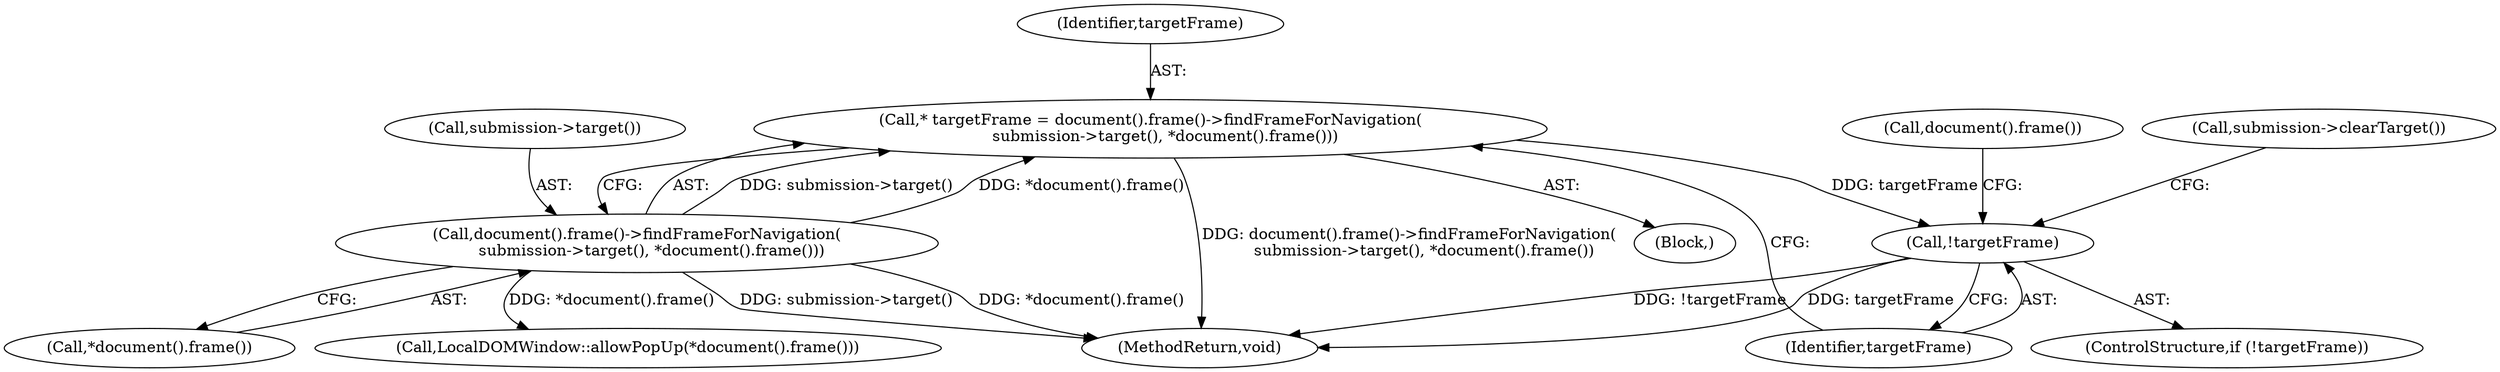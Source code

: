 digraph "0_Chrome_4ac4aff49c4c539bce6d8a0d8800c01324bb6bc0@pointer" {
"1000147" [label="(Call,* targetFrame = document().frame()->findFrameForNavigation(\n      submission->target(), *document().frame()))"];
"1000149" [label="(Call,document().frame()->findFrameForNavigation(\n      submission->target(), *document().frame()))"];
"1000154" [label="(Call,!targetFrame)"];
"1000162" [label="(Call,document().frame())"];
"1000150" [label="(Call,submission->target())"];
"1000148" [label="(Identifier,targetFrame)"];
"1000149" [label="(Call,document().frame()->findFrameForNavigation(\n      submission->target(), *document().frame()))"];
"1000203" [label="(MethodReturn,void)"];
"1000155" [label="(Identifier,targetFrame)"];
"1000160" [label="(Call,LocalDOMWindow::allowPopUp(*document().frame()))"];
"1000154" [label="(Call,!targetFrame)"];
"1000171" [label="(Call,submission->clearTarget())"];
"1000153" [label="(ControlStructure,if (!targetFrame))"];
"1000102" [label="(Block,)"];
"1000151" [label="(Call,*document().frame())"];
"1000147" [label="(Call,* targetFrame = document().frame()->findFrameForNavigation(\n      submission->target(), *document().frame()))"];
"1000147" -> "1000102"  [label="AST: "];
"1000147" -> "1000149"  [label="CFG: "];
"1000148" -> "1000147"  [label="AST: "];
"1000149" -> "1000147"  [label="AST: "];
"1000155" -> "1000147"  [label="CFG: "];
"1000147" -> "1000203"  [label="DDG: document().frame()->findFrameForNavigation(\n      submission->target(), *document().frame())"];
"1000149" -> "1000147"  [label="DDG: submission->target()"];
"1000149" -> "1000147"  [label="DDG: *document().frame()"];
"1000147" -> "1000154"  [label="DDG: targetFrame"];
"1000149" -> "1000151"  [label="CFG: "];
"1000150" -> "1000149"  [label="AST: "];
"1000151" -> "1000149"  [label="AST: "];
"1000149" -> "1000203"  [label="DDG: submission->target()"];
"1000149" -> "1000203"  [label="DDG: *document().frame()"];
"1000149" -> "1000160"  [label="DDG: *document().frame()"];
"1000154" -> "1000153"  [label="AST: "];
"1000154" -> "1000155"  [label="CFG: "];
"1000155" -> "1000154"  [label="AST: "];
"1000162" -> "1000154"  [label="CFG: "];
"1000171" -> "1000154"  [label="CFG: "];
"1000154" -> "1000203"  [label="DDG: !targetFrame"];
"1000154" -> "1000203"  [label="DDG: targetFrame"];
}
